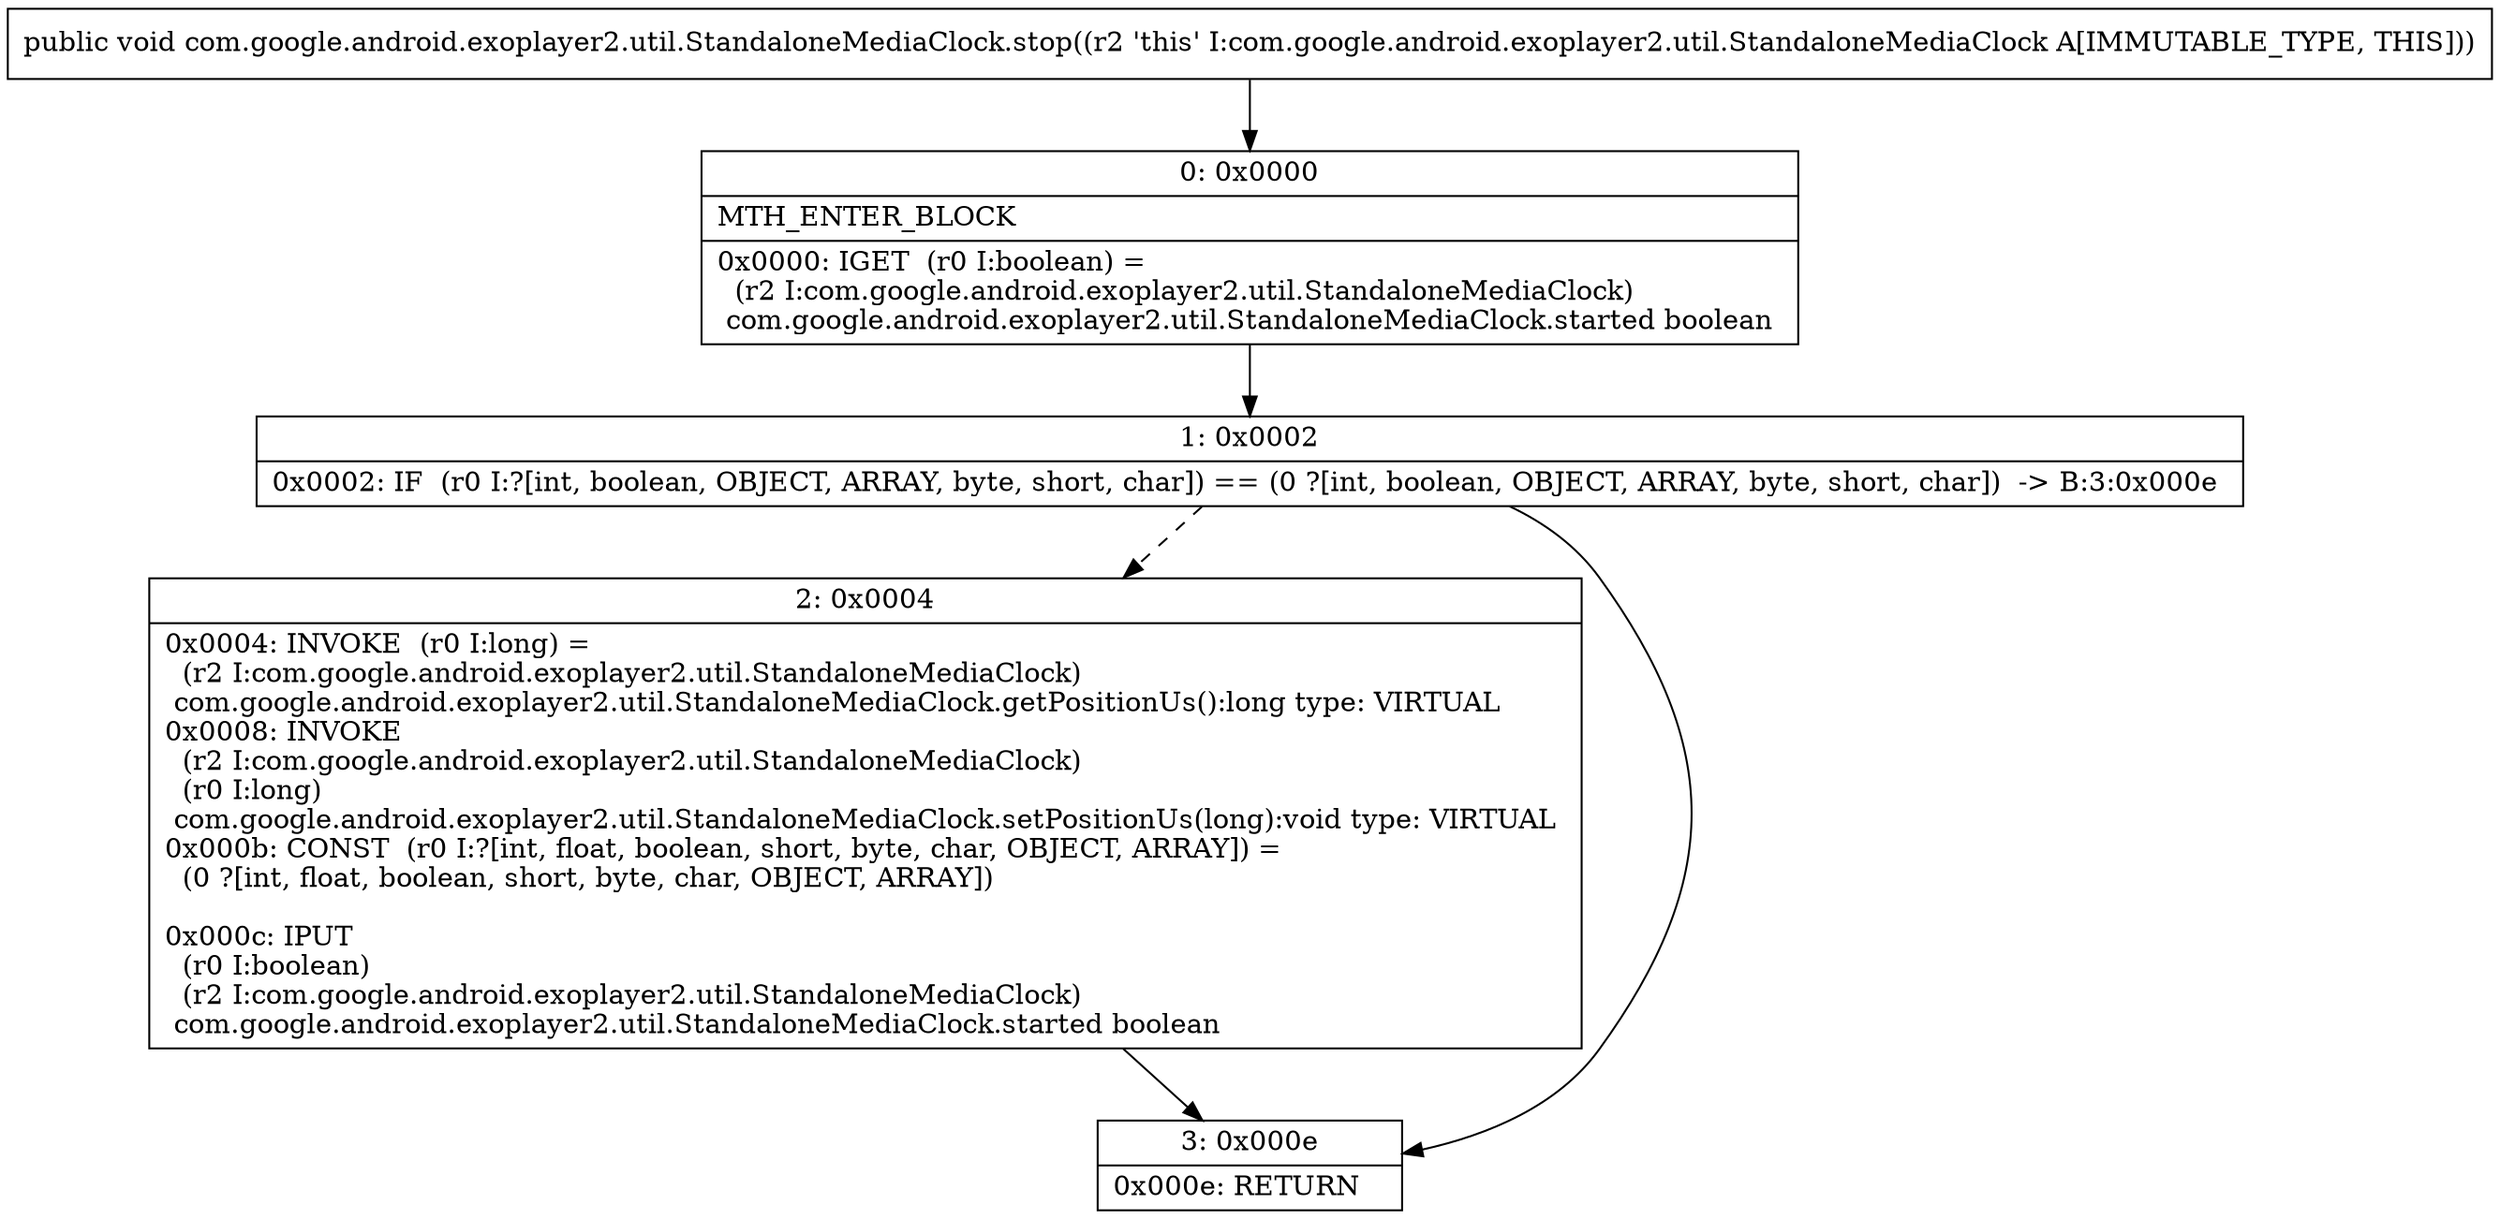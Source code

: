 digraph "CFG forcom.google.android.exoplayer2.util.StandaloneMediaClock.stop()V" {
Node_0 [shape=record,label="{0\:\ 0x0000|MTH_ENTER_BLOCK\l|0x0000: IGET  (r0 I:boolean) = \l  (r2 I:com.google.android.exoplayer2.util.StandaloneMediaClock)\l com.google.android.exoplayer2.util.StandaloneMediaClock.started boolean \l}"];
Node_1 [shape=record,label="{1\:\ 0x0002|0x0002: IF  (r0 I:?[int, boolean, OBJECT, ARRAY, byte, short, char]) == (0 ?[int, boolean, OBJECT, ARRAY, byte, short, char])  \-\> B:3:0x000e \l}"];
Node_2 [shape=record,label="{2\:\ 0x0004|0x0004: INVOKE  (r0 I:long) = \l  (r2 I:com.google.android.exoplayer2.util.StandaloneMediaClock)\l com.google.android.exoplayer2.util.StandaloneMediaClock.getPositionUs():long type: VIRTUAL \l0x0008: INVOKE  \l  (r2 I:com.google.android.exoplayer2.util.StandaloneMediaClock)\l  (r0 I:long)\l com.google.android.exoplayer2.util.StandaloneMediaClock.setPositionUs(long):void type: VIRTUAL \l0x000b: CONST  (r0 I:?[int, float, boolean, short, byte, char, OBJECT, ARRAY]) = \l  (0 ?[int, float, boolean, short, byte, char, OBJECT, ARRAY])\l \l0x000c: IPUT  \l  (r0 I:boolean)\l  (r2 I:com.google.android.exoplayer2.util.StandaloneMediaClock)\l com.google.android.exoplayer2.util.StandaloneMediaClock.started boolean \l}"];
Node_3 [shape=record,label="{3\:\ 0x000e|0x000e: RETURN   \l}"];
MethodNode[shape=record,label="{public void com.google.android.exoplayer2.util.StandaloneMediaClock.stop((r2 'this' I:com.google.android.exoplayer2.util.StandaloneMediaClock A[IMMUTABLE_TYPE, THIS])) }"];
MethodNode -> Node_0;
Node_0 -> Node_1;
Node_1 -> Node_2[style=dashed];
Node_1 -> Node_3;
Node_2 -> Node_3;
}

